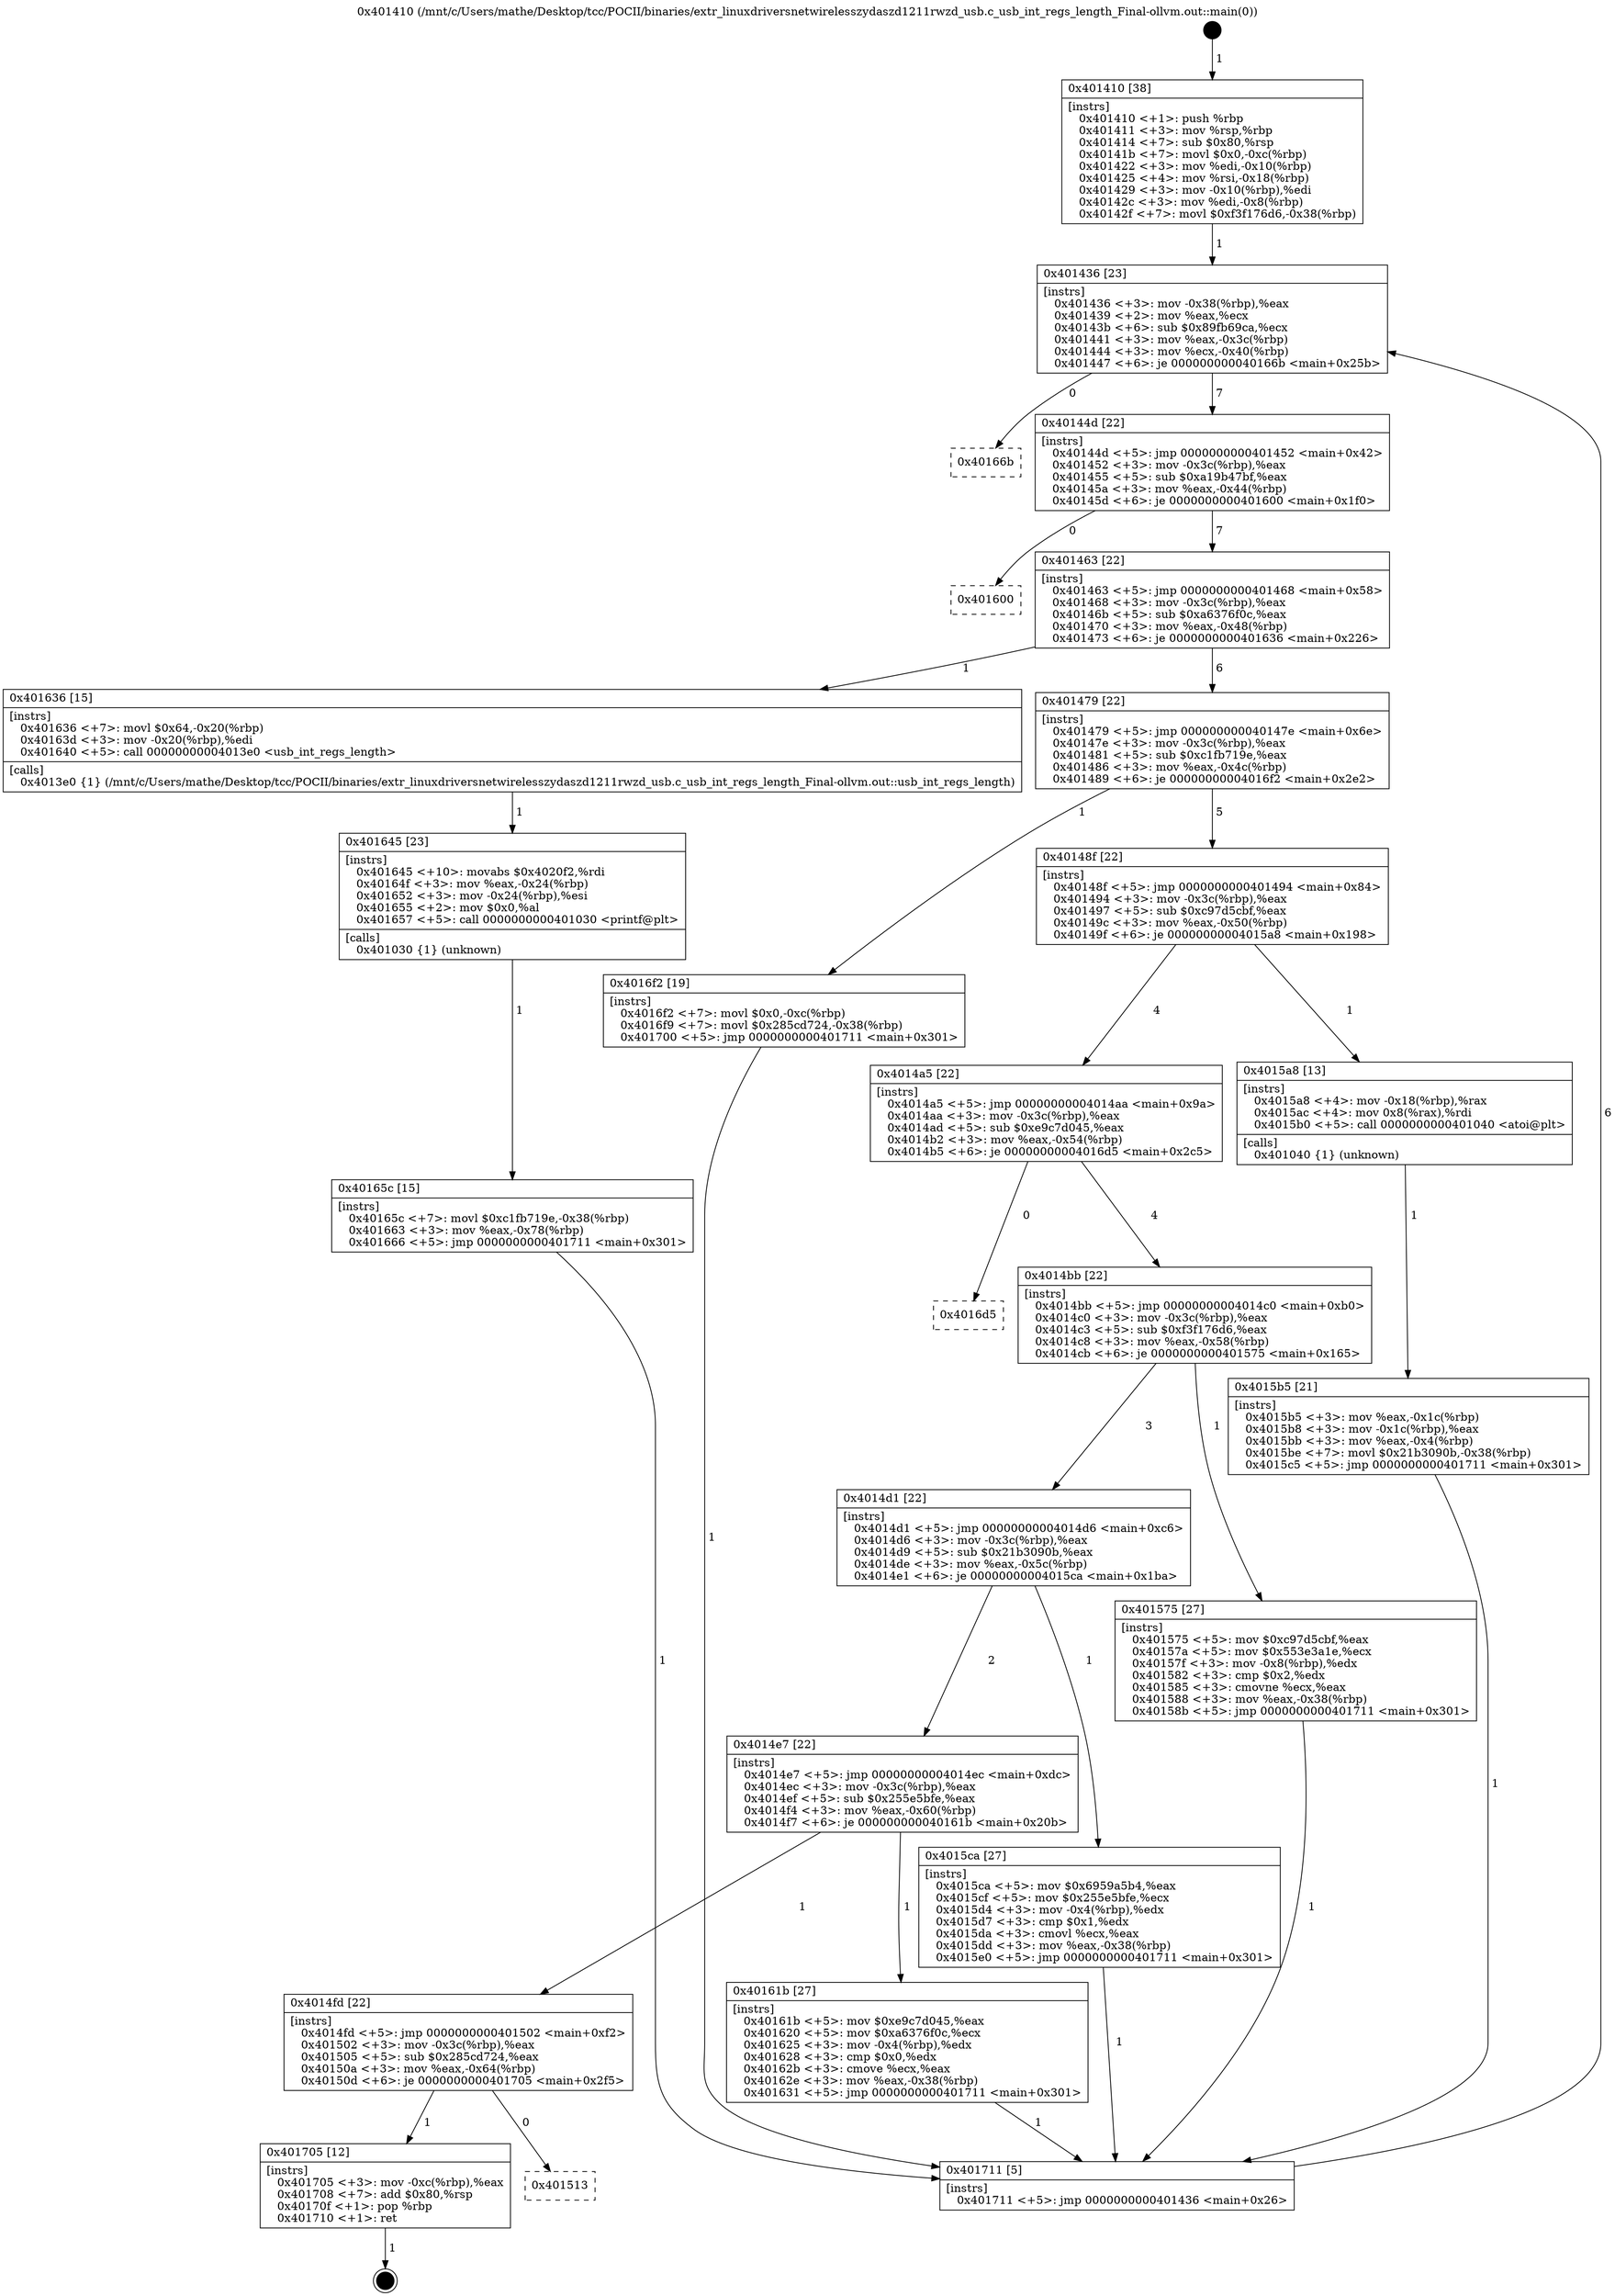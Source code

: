 digraph "0x401410" {
  label = "0x401410 (/mnt/c/Users/mathe/Desktop/tcc/POCII/binaries/extr_linuxdriversnetwirelesszydaszd1211rwzd_usb.c_usb_int_regs_length_Final-ollvm.out::main(0))"
  labelloc = "t"
  node[shape=record]

  Entry [label="",width=0.3,height=0.3,shape=circle,fillcolor=black,style=filled]
  "0x401436" [label="{
     0x401436 [23]\l
     | [instrs]\l
     &nbsp;&nbsp;0x401436 \<+3\>: mov -0x38(%rbp),%eax\l
     &nbsp;&nbsp;0x401439 \<+2\>: mov %eax,%ecx\l
     &nbsp;&nbsp;0x40143b \<+6\>: sub $0x89fb69ca,%ecx\l
     &nbsp;&nbsp;0x401441 \<+3\>: mov %eax,-0x3c(%rbp)\l
     &nbsp;&nbsp;0x401444 \<+3\>: mov %ecx,-0x40(%rbp)\l
     &nbsp;&nbsp;0x401447 \<+6\>: je 000000000040166b \<main+0x25b\>\l
  }"]
  "0x40166b" [label="{
     0x40166b\l
  }", style=dashed]
  "0x40144d" [label="{
     0x40144d [22]\l
     | [instrs]\l
     &nbsp;&nbsp;0x40144d \<+5\>: jmp 0000000000401452 \<main+0x42\>\l
     &nbsp;&nbsp;0x401452 \<+3\>: mov -0x3c(%rbp),%eax\l
     &nbsp;&nbsp;0x401455 \<+5\>: sub $0xa19b47bf,%eax\l
     &nbsp;&nbsp;0x40145a \<+3\>: mov %eax,-0x44(%rbp)\l
     &nbsp;&nbsp;0x40145d \<+6\>: je 0000000000401600 \<main+0x1f0\>\l
  }"]
  Exit [label="",width=0.3,height=0.3,shape=circle,fillcolor=black,style=filled,peripheries=2]
  "0x401600" [label="{
     0x401600\l
  }", style=dashed]
  "0x401463" [label="{
     0x401463 [22]\l
     | [instrs]\l
     &nbsp;&nbsp;0x401463 \<+5\>: jmp 0000000000401468 \<main+0x58\>\l
     &nbsp;&nbsp;0x401468 \<+3\>: mov -0x3c(%rbp),%eax\l
     &nbsp;&nbsp;0x40146b \<+5\>: sub $0xa6376f0c,%eax\l
     &nbsp;&nbsp;0x401470 \<+3\>: mov %eax,-0x48(%rbp)\l
     &nbsp;&nbsp;0x401473 \<+6\>: je 0000000000401636 \<main+0x226\>\l
  }"]
  "0x401513" [label="{
     0x401513\l
  }", style=dashed]
  "0x401636" [label="{
     0x401636 [15]\l
     | [instrs]\l
     &nbsp;&nbsp;0x401636 \<+7\>: movl $0x64,-0x20(%rbp)\l
     &nbsp;&nbsp;0x40163d \<+3\>: mov -0x20(%rbp),%edi\l
     &nbsp;&nbsp;0x401640 \<+5\>: call 00000000004013e0 \<usb_int_regs_length\>\l
     | [calls]\l
     &nbsp;&nbsp;0x4013e0 \{1\} (/mnt/c/Users/mathe/Desktop/tcc/POCII/binaries/extr_linuxdriversnetwirelesszydaszd1211rwzd_usb.c_usb_int_regs_length_Final-ollvm.out::usb_int_regs_length)\l
  }"]
  "0x401479" [label="{
     0x401479 [22]\l
     | [instrs]\l
     &nbsp;&nbsp;0x401479 \<+5\>: jmp 000000000040147e \<main+0x6e\>\l
     &nbsp;&nbsp;0x40147e \<+3\>: mov -0x3c(%rbp),%eax\l
     &nbsp;&nbsp;0x401481 \<+5\>: sub $0xc1fb719e,%eax\l
     &nbsp;&nbsp;0x401486 \<+3\>: mov %eax,-0x4c(%rbp)\l
     &nbsp;&nbsp;0x401489 \<+6\>: je 00000000004016f2 \<main+0x2e2\>\l
  }"]
  "0x401705" [label="{
     0x401705 [12]\l
     | [instrs]\l
     &nbsp;&nbsp;0x401705 \<+3\>: mov -0xc(%rbp),%eax\l
     &nbsp;&nbsp;0x401708 \<+7\>: add $0x80,%rsp\l
     &nbsp;&nbsp;0x40170f \<+1\>: pop %rbp\l
     &nbsp;&nbsp;0x401710 \<+1\>: ret\l
  }"]
  "0x4016f2" [label="{
     0x4016f2 [19]\l
     | [instrs]\l
     &nbsp;&nbsp;0x4016f2 \<+7\>: movl $0x0,-0xc(%rbp)\l
     &nbsp;&nbsp;0x4016f9 \<+7\>: movl $0x285cd724,-0x38(%rbp)\l
     &nbsp;&nbsp;0x401700 \<+5\>: jmp 0000000000401711 \<main+0x301\>\l
  }"]
  "0x40148f" [label="{
     0x40148f [22]\l
     | [instrs]\l
     &nbsp;&nbsp;0x40148f \<+5\>: jmp 0000000000401494 \<main+0x84\>\l
     &nbsp;&nbsp;0x401494 \<+3\>: mov -0x3c(%rbp),%eax\l
     &nbsp;&nbsp;0x401497 \<+5\>: sub $0xc97d5cbf,%eax\l
     &nbsp;&nbsp;0x40149c \<+3\>: mov %eax,-0x50(%rbp)\l
     &nbsp;&nbsp;0x40149f \<+6\>: je 00000000004015a8 \<main+0x198\>\l
  }"]
  "0x40165c" [label="{
     0x40165c [15]\l
     | [instrs]\l
     &nbsp;&nbsp;0x40165c \<+7\>: movl $0xc1fb719e,-0x38(%rbp)\l
     &nbsp;&nbsp;0x401663 \<+3\>: mov %eax,-0x78(%rbp)\l
     &nbsp;&nbsp;0x401666 \<+5\>: jmp 0000000000401711 \<main+0x301\>\l
  }"]
  "0x4015a8" [label="{
     0x4015a8 [13]\l
     | [instrs]\l
     &nbsp;&nbsp;0x4015a8 \<+4\>: mov -0x18(%rbp),%rax\l
     &nbsp;&nbsp;0x4015ac \<+4\>: mov 0x8(%rax),%rdi\l
     &nbsp;&nbsp;0x4015b0 \<+5\>: call 0000000000401040 \<atoi@plt\>\l
     | [calls]\l
     &nbsp;&nbsp;0x401040 \{1\} (unknown)\l
  }"]
  "0x4014a5" [label="{
     0x4014a5 [22]\l
     | [instrs]\l
     &nbsp;&nbsp;0x4014a5 \<+5\>: jmp 00000000004014aa \<main+0x9a\>\l
     &nbsp;&nbsp;0x4014aa \<+3\>: mov -0x3c(%rbp),%eax\l
     &nbsp;&nbsp;0x4014ad \<+5\>: sub $0xe9c7d045,%eax\l
     &nbsp;&nbsp;0x4014b2 \<+3\>: mov %eax,-0x54(%rbp)\l
     &nbsp;&nbsp;0x4014b5 \<+6\>: je 00000000004016d5 \<main+0x2c5\>\l
  }"]
  "0x401645" [label="{
     0x401645 [23]\l
     | [instrs]\l
     &nbsp;&nbsp;0x401645 \<+10\>: movabs $0x4020f2,%rdi\l
     &nbsp;&nbsp;0x40164f \<+3\>: mov %eax,-0x24(%rbp)\l
     &nbsp;&nbsp;0x401652 \<+3\>: mov -0x24(%rbp),%esi\l
     &nbsp;&nbsp;0x401655 \<+2\>: mov $0x0,%al\l
     &nbsp;&nbsp;0x401657 \<+5\>: call 0000000000401030 \<printf@plt\>\l
     | [calls]\l
     &nbsp;&nbsp;0x401030 \{1\} (unknown)\l
  }"]
  "0x4016d5" [label="{
     0x4016d5\l
  }", style=dashed]
  "0x4014bb" [label="{
     0x4014bb [22]\l
     | [instrs]\l
     &nbsp;&nbsp;0x4014bb \<+5\>: jmp 00000000004014c0 \<main+0xb0\>\l
     &nbsp;&nbsp;0x4014c0 \<+3\>: mov -0x3c(%rbp),%eax\l
     &nbsp;&nbsp;0x4014c3 \<+5\>: sub $0xf3f176d6,%eax\l
     &nbsp;&nbsp;0x4014c8 \<+3\>: mov %eax,-0x58(%rbp)\l
     &nbsp;&nbsp;0x4014cb \<+6\>: je 0000000000401575 \<main+0x165\>\l
  }"]
  "0x4014fd" [label="{
     0x4014fd [22]\l
     | [instrs]\l
     &nbsp;&nbsp;0x4014fd \<+5\>: jmp 0000000000401502 \<main+0xf2\>\l
     &nbsp;&nbsp;0x401502 \<+3\>: mov -0x3c(%rbp),%eax\l
     &nbsp;&nbsp;0x401505 \<+5\>: sub $0x285cd724,%eax\l
     &nbsp;&nbsp;0x40150a \<+3\>: mov %eax,-0x64(%rbp)\l
     &nbsp;&nbsp;0x40150d \<+6\>: je 0000000000401705 \<main+0x2f5\>\l
  }"]
  "0x401575" [label="{
     0x401575 [27]\l
     | [instrs]\l
     &nbsp;&nbsp;0x401575 \<+5\>: mov $0xc97d5cbf,%eax\l
     &nbsp;&nbsp;0x40157a \<+5\>: mov $0x553e3a1e,%ecx\l
     &nbsp;&nbsp;0x40157f \<+3\>: mov -0x8(%rbp),%edx\l
     &nbsp;&nbsp;0x401582 \<+3\>: cmp $0x2,%edx\l
     &nbsp;&nbsp;0x401585 \<+3\>: cmovne %ecx,%eax\l
     &nbsp;&nbsp;0x401588 \<+3\>: mov %eax,-0x38(%rbp)\l
     &nbsp;&nbsp;0x40158b \<+5\>: jmp 0000000000401711 \<main+0x301\>\l
  }"]
  "0x4014d1" [label="{
     0x4014d1 [22]\l
     | [instrs]\l
     &nbsp;&nbsp;0x4014d1 \<+5\>: jmp 00000000004014d6 \<main+0xc6\>\l
     &nbsp;&nbsp;0x4014d6 \<+3\>: mov -0x3c(%rbp),%eax\l
     &nbsp;&nbsp;0x4014d9 \<+5\>: sub $0x21b3090b,%eax\l
     &nbsp;&nbsp;0x4014de \<+3\>: mov %eax,-0x5c(%rbp)\l
     &nbsp;&nbsp;0x4014e1 \<+6\>: je 00000000004015ca \<main+0x1ba\>\l
  }"]
  "0x401711" [label="{
     0x401711 [5]\l
     | [instrs]\l
     &nbsp;&nbsp;0x401711 \<+5\>: jmp 0000000000401436 \<main+0x26\>\l
  }"]
  "0x401410" [label="{
     0x401410 [38]\l
     | [instrs]\l
     &nbsp;&nbsp;0x401410 \<+1\>: push %rbp\l
     &nbsp;&nbsp;0x401411 \<+3\>: mov %rsp,%rbp\l
     &nbsp;&nbsp;0x401414 \<+7\>: sub $0x80,%rsp\l
     &nbsp;&nbsp;0x40141b \<+7\>: movl $0x0,-0xc(%rbp)\l
     &nbsp;&nbsp;0x401422 \<+3\>: mov %edi,-0x10(%rbp)\l
     &nbsp;&nbsp;0x401425 \<+4\>: mov %rsi,-0x18(%rbp)\l
     &nbsp;&nbsp;0x401429 \<+3\>: mov -0x10(%rbp),%edi\l
     &nbsp;&nbsp;0x40142c \<+3\>: mov %edi,-0x8(%rbp)\l
     &nbsp;&nbsp;0x40142f \<+7\>: movl $0xf3f176d6,-0x38(%rbp)\l
  }"]
  "0x4015b5" [label="{
     0x4015b5 [21]\l
     | [instrs]\l
     &nbsp;&nbsp;0x4015b5 \<+3\>: mov %eax,-0x1c(%rbp)\l
     &nbsp;&nbsp;0x4015b8 \<+3\>: mov -0x1c(%rbp),%eax\l
     &nbsp;&nbsp;0x4015bb \<+3\>: mov %eax,-0x4(%rbp)\l
     &nbsp;&nbsp;0x4015be \<+7\>: movl $0x21b3090b,-0x38(%rbp)\l
     &nbsp;&nbsp;0x4015c5 \<+5\>: jmp 0000000000401711 \<main+0x301\>\l
  }"]
  "0x40161b" [label="{
     0x40161b [27]\l
     | [instrs]\l
     &nbsp;&nbsp;0x40161b \<+5\>: mov $0xe9c7d045,%eax\l
     &nbsp;&nbsp;0x401620 \<+5\>: mov $0xa6376f0c,%ecx\l
     &nbsp;&nbsp;0x401625 \<+3\>: mov -0x4(%rbp),%edx\l
     &nbsp;&nbsp;0x401628 \<+3\>: cmp $0x0,%edx\l
     &nbsp;&nbsp;0x40162b \<+3\>: cmove %ecx,%eax\l
     &nbsp;&nbsp;0x40162e \<+3\>: mov %eax,-0x38(%rbp)\l
     &nbsp;&nbsp;0x401631 \<+5\>: jmp 0000000000401711 \<main+0x301\>\l
  }"]
  "0x4015ca" [label="{
     0x4015ca [27]\l
     | [instrs]\l
     &nbsp;&nbsp;0x4015ca \<+5\>: mov $0x6959a5b4,%eax\l
     &nbsp;&nbsp;0x4015cf \<+5\>: mov $0x255e5bfe,%ecx\l
     &nbsp;&nbsp;0x4015d4 \<+3\>: mov -0x4(%rbp),%edx\l
     &nbsp;&nbsp;0x4015d7 \<+3\>: cmp $0x1,%edx\l
     &nbsp;&nbsp;0x4015da \<+3\>: cmovl %ecx,%eax\l
     &nbsp;&nbsp;0x4015dd \<+3\>: mov %eax,-0x38(%rbp)\l
     &nbsp;&nbsp;0x4015e0 \<+5\>: jmp 0000000000401711 \<main+0x301\>\l
  }"]
  "0x4014e7" [label="{
     0x4014e7 [22]\l
     | [instrs]\l
     &nbsp;&nbsp;0x4014e7 \<+5\>: jmp 00000000004014ec \<main+0xdc\>\l
     &nbsp;&nbsp;0x4014ec \<+3\>: mov -0x3c(%rbp),%eax\l
     &nbsp;&nbsp;0x4014ef \<+5\>: sub $0x255e5bfe,%eax\l
     &nbsp;&nbsp;0x4014f4 \<+3\>: mov %eax,-0x60(%rbp)\l
     &nbsp;&nbsp;0x4014f7 \<+6\>: je 000000000040161b \<main+0x20b\>\l
  }"]
  Entry -> "0x401410" [label=" 1"]
  "0x401436" -> "0x40166b" [label=" 0"]
  "0x401436" -> "0x40144d" [label=" 7"]
  "0x401705" -> Exit [label=" 1"]
  "0x40144d" -> "0x401600" [label=" 0"]
  "0x40144d" -> "0x401463" [label=" 7"]
  "0x4014fd" -> "0x401513" [label=" 0"]
  "0x401463" -> "0x401636" [label=" 1"]
  "0x401463" -> "0x401479" [label=" 6"]
  "0x4014fd" -> "0x401705" [label=" 1"]
  "0x401479" -> "0x4016f2" [label=" 1"]
  "0x401479" -> "0x40148f" [label=" 5"]
  "0x4016f2" -> "0x401711" [label=" 1"]
  "0x40148f" -> "0x4015a8" [label=" 1"]
  "0x40148f" -> "0x4014a5" [label=" 4"]
  "0x40165c" -> "0x401711" [label=" 1"]
  "0x4014a5" -> "0x4016d5" [label=" 0"]
  "0x4014a5" -> "0x4014bb" [label=" 4"]
  "0x401645" -> "0x40165c" [label=" 1"]
  "0x4014bb" -> "0x401575" [label=" 1"]
  "0x4014bb" -> "0x4014d1" [label=" 3"]
  "0x401575" -> "0x401711" [label=" 1"]
  "0x401410" -> "0x401436" [label=" 1"]
  "0x401711" -> "0x401436" [label=" 6"]
  "0x4015a8" -> "0x4015b5" [label=" 1"]
  "0x4015b5" -> "0x401711" [label=" 1"]
  "0x401636" -> "0x401645" [label=" 1"]
  "0x4014d1" -> "0x4015ca" [label=" 1"]
  "0x4014d1" -> "0x4014e7" [label=" 2"]
  "0x4015ca" -> "0x401711" [label=" 1"]
  "0x40161b" -> "0x401711" [label=" 1"]
  "0x4014e7" -> "0x40161b" [label=" 1"]
  "0x4014e7" -> "0x4014fd" [label=" 1"]
}

